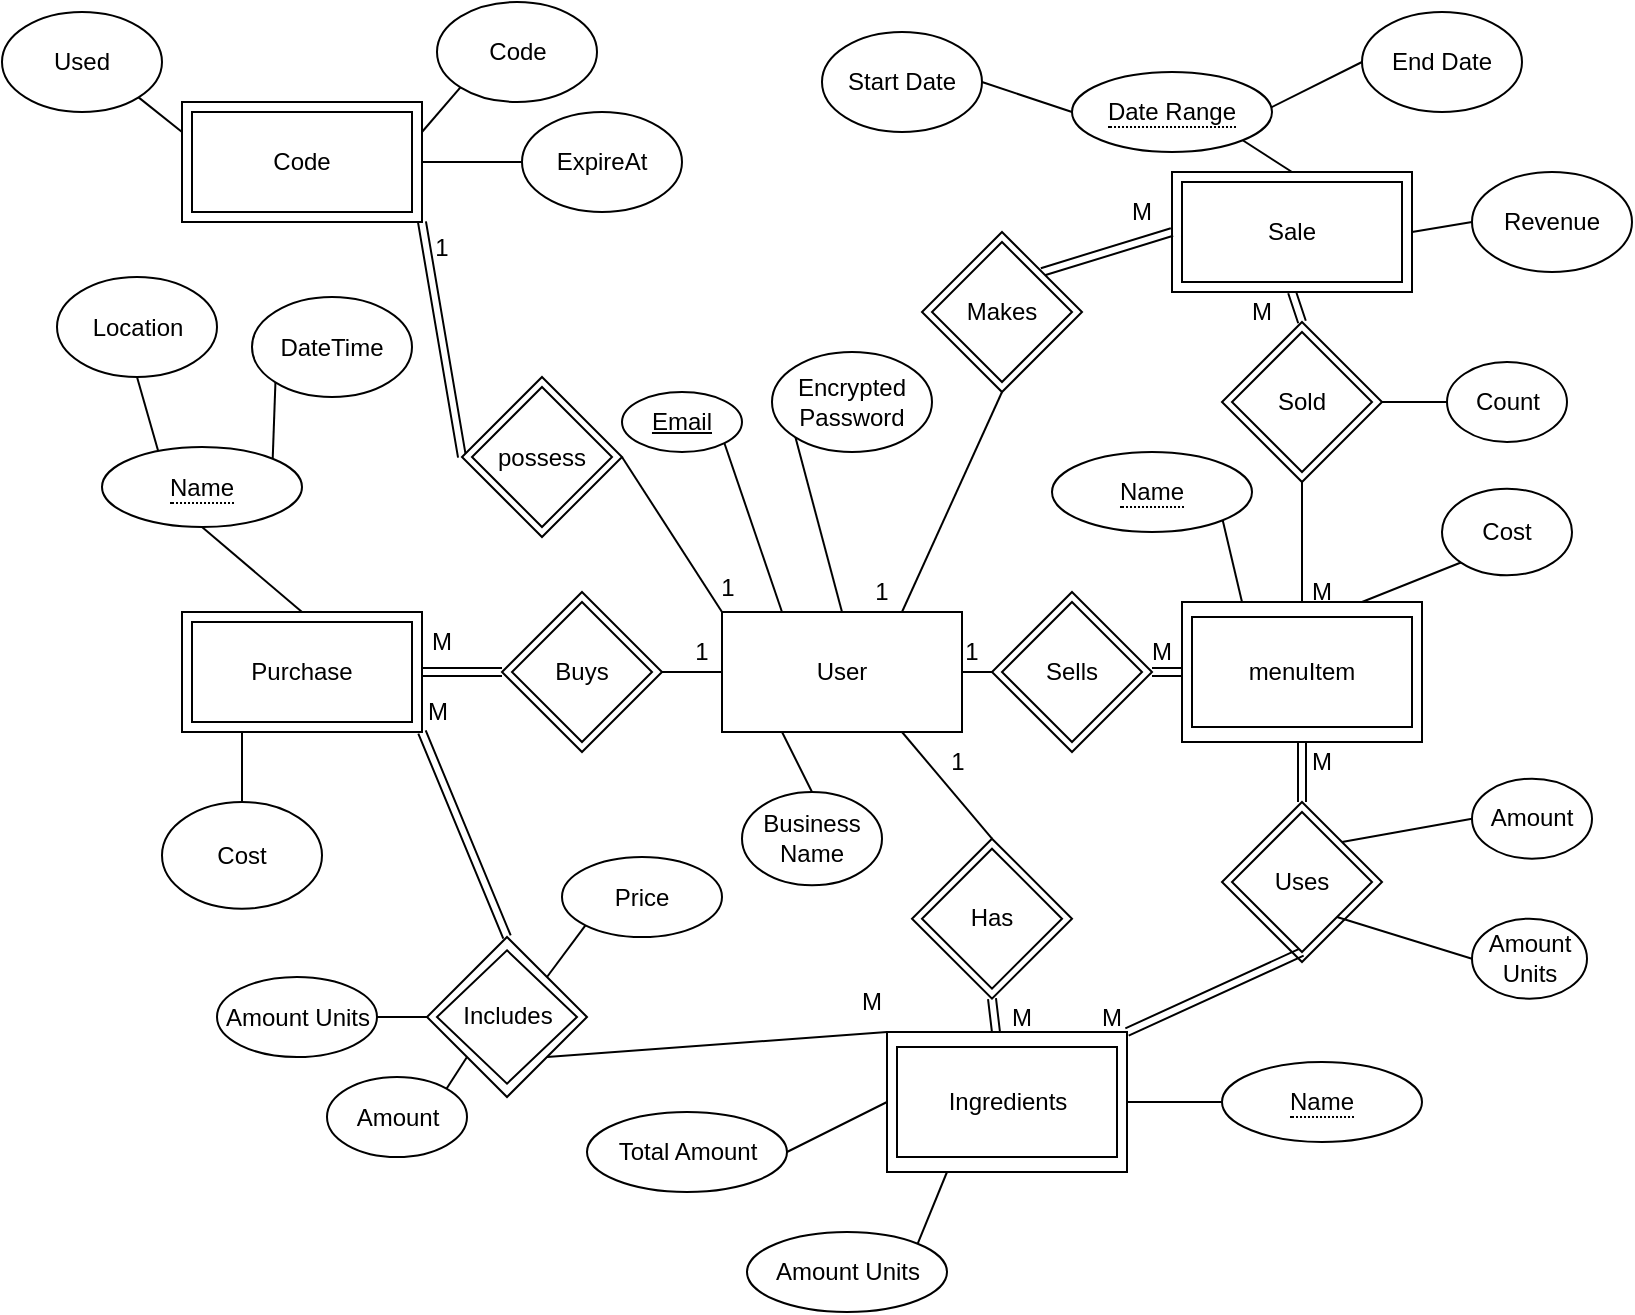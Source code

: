 <mxfile version="24.7.17">
  <diagram name="Page-1" id="fCFc7pycrOQo_hTFgm1E">
    <mxGraphModel grid="1" page="1" gridSize="10" guides="1" tooltips="1" connect="1" arrows="1" fold="1" pageScale="1" pageWidth="850" pageHeight="1100" math="0" shadow="0">
      <root>
        <mxCell id="0" />
        <mxCell id="1" parent="0" />
        <mxCell id="YPCTvVwg8Ye1CtPyyY5h-13" style="rounded=0;orthogonalLoop=1;jettySize=auto;html=1;exitX=0;exitY=0.5;exitDx=0;exitDy=0;entryX=1;entryY=0.5;entryDx=0;entryDy=0;endArrow=none;endFill=0;" edge="1" parent="1" source="YPCTvVwg8Ye1CtPyyY5h-1" target="YPCTvVwg8Ye1CtPyyY5h-11">
          <mxGeometry relative="1" as="geometry" />
        </mxCell>
        <mxCell id="YPCTvVwg8Ye1CtPyyY5h-69" style="rounded=0;orthogonalLoop=1;jettySize=auto;html=1;exitX=0.75;exitY=1;exitDx=0;exitDy=0;entryX=0.5;entryY=0;entryDx=0;entryDy=0;endArrow=none;endFill=0;" edge="1" parent="1" source="YPCTvVwg8Ye1CtPyyY5h-1" target="YPCTvVwg8Ye1CtPyyY5h-66">
          <mxGeometry relative="1" as="geometry" />
        </mxCell>
        <mxCell id="YPCTvVwg8Ye1CtPyyY5h-73" style="rounded=0;orthogonalLoop=1;jettySize=auto;html=1;exitX=1;exitY=0.5;exitDx=0;exitDy=0;entryX=0;entryY=0.5;entryDx=0;entryDy=0;endArrow=none;endFill=0;" edge="1" parent="1" source="YPCTvVwg8Ye1CtPyyY5h-1" target="YPCTvVwg8Ye1CtPyyY5h-71">
          <mxGeometry relative="1" as="geometry" />
        </mxCell>
        <mxCell id="YPCTvVwg8Ye1CtPyyY5h-79" style="rounded=0;orthogonalLoop=1;jettySize=auto;html=1;exitX=0.75;exitY=0;exitDx=0;exitDy=0;endArrow=none;endFill=0;" edge="1" parent="1" source="YPCTvVwg8Ye1CtPyyY5h-1">
          <mxGeometry relative="1" as="geometry">
            <mxPoint x="500" y="200" as="targetPoint" />
          </mxGeometry>
        </mxCell>
        <mxCell id="4CRClZlHs79rL-Ye6-aN-5" style="rounded=0;orthogonalLoop=1;jettySize=auto;html=1;exitX=0;exitY=0;exitDx=0;exitDy=0;entryX=1;entryY=0.5;entryDx=0;entryDy=0;endArrow=none;endFill=0;" edge="1" parent="1" source="YPCTvVwg8Ye1CtPyyY5h-1" target="4CRClZlHs79rL-Ye6-aN-1">
          <mxGeometry relative="1" as="geometry" />
        </mxCell>
        <mxCell id="YPCTvVwg8Ye1CtPyyY5h-1" value="User" style="rounded=0;whiteSpace=wrap;html=1;" vertex="1" parent="1">
          <mxGeometry x="360" y="310" width="120" height="60" as="geometry" />
        </mxCell>
        <mxCell id="YPCTvVwg8Ye1CtPyyY5h-5" style="rounded=0;orthogonalLoop=1;jettySize=auto;html=1;exitX=1;exitY=1;exitDx=0;exitDy=0;entryX=0.25;entryY=0;entryDx=0;entryDy=0;endArrow=none;endFill=0;" edge="1" parent="1" source="YPCTvVwg8Ye1CtPyyY5h-3" target="YPCTvVwg8Ye1CtPyyY5h-1">
          <mxGeometry relative="1" as="geometry">
            <mxPoint x="350.251" y="255.858" as="targetPoint" />
          </mxGeometry>
        </mxCell>
        <mxCell id="YPCTvVwg8Ye1CtPyyY5h-3" value="Email" style="ellipse;whiteSpace=wrap;html=1;fontStyle=4" vertex="1" parent="1">
          <mxGeometry x="310" y="200" width="60" height="30" as="geometry" />
        </mxCell>
        <mxCell id="YPCTvVwg8Ye1CtPyyY5h-6" style="rounded=0;orthogonalLoop=1;jettySize=auto;html=1;exitX=0;exitY=1;exitDx=0;exitDy=0;entryX=0.5;entryY=0;entryDx=0;entryDy=0;endArrow=none;endFill=0;" edge="1" parent="1" source="YPCTvVwg8Ye1CtPyyY5h-4" target="YPCTvVwg8Ye1CtPyyY5h-1">
          <mxGeometry relative="1" as="geometry">
            <mxPoint x="399.749" y="255.858" as="targetPoint" />
          </mxGeometry>
        </mxCell>
        <mxCell id="YPCTvVwg8Ye1CtPyyY5h-4" value="Encrypted Password" style="ellipse;whiteSpace=wrap;html=1;" vertex="1" parent="1">
          <mxGeometry x="385" y="180" width="80" height="50" as="geometry" />
        </mxCell>
        <mxCell id="YPCTvVwg8Ye1CtPyyY5h-9" style="rounded=0;orthogonalLoop=1;jettySize=auto;html=1;exitX=0.5;exitY=0;exitDx=0;exitDy=0;entryX=0.25;entryY=1;entryDx=0;entryDy=0;endArrow=none;endFill=0;" edge="1" parent="1" source="YPCTvVwg8Ye1CtPyyY5h-8" target="YPCTvVwg8Ye1CtPyyY5h-1">
          <mxGeometry relative="1" as="geometry" />
        </mxCell>
        <mxCell id="YPCTvVwg8Ye1CtPyyY5h-8" value="Business Name" style="ellipse;whiteSpace=wrap;html=1;" vertex="1" parent="1">
          <mxGeometry x="370" y="400" width="70" height="46.67" as="geometry" />
        </mxCell>
        <mxCell id="YPCTvVwg8Ye1CtPyyY5h-15" style="rounded=0;orthogonalLoop=1;jettySize=auto;html=1;exitX=0;exitY=0.5;exitDx=0;exitDy=0;entryX=1;entryY=0.5;entryDx=0;entryDy=0;endArrow=none;endFill=0;shape=link;" edge="1" parent="1" source="YPCTvVwg8Ye1CtPyyY5h-11" target="YPCTvVwg8Ye1CtPyyY5h-14">
          <mxGeometry relative="1" as="geometry" />
        </mxCell>
        <mxCell id="YPCTvVwg8Ye1CtPyyY5h-11" value="" style="rhombus;whiteSpace=wrap;html=1;" vertex="1" parent="1">
          <mxGeometry x="250" y="300" width="80" height="80" as="geometry" />
        </mxCell>
        <mxCell id="YPCTvVwg8Ye1CtPyyY5h-12" value="Buys" style="rhombus;whiteSpace=wrap;html=1;" vertex="1" parent="1">
          <mxGeometry x="255" y="305" width="70" height="70" as="geometry" />
        </mxCell>
        <mxCell id="YPCTvVwg8Ye1CtPyyY5h-106" style="rounded=0;orthogonalLoop=1;jettySize=auto;html=1;exitX=1;exitY=1;exitDx=0;exitDy=0;entryX=0.5;entryY=0;entryDx=0;entryDy=0;endArrow=none;endFill=0;shape=link;" edge="1" parent="1" source="YPCTvVwg8Ye1CtPyyY5h-14" target="YPCTvVwg8Ye1CtPyyY5h-104">
          <mxGeometry relative="1" as="geometry" />
        </mxCell>
        <mxCell id="YPCTvVwg8Ye1CtPyyY5h-14" value="Transactions" style="rounded=0;whiteSpace=wrap;html=1;" vertex="1" parent="1">
          <mxGeometry x="90" y="310" width="120" height="60" as="geometry" />
        </mxCell>
        <mxCell id="YPCTvVwg8Ye1CtPyyY5h-27" style="rounded=0;orthogonalLoop=1;jettySize=auto;html=1;exitX=0;exitY=1;exitDx=0;exitDy=0;entryX=1;entryY=0;entryDx=0;entryDy=0;endArrow=none;endFill=0;" edge="1" parent="1" source="YPCTvVwg8Ye1CtPyyY5h-25" target="YPCTvVwg8Ye1CtPyyY5h-122">
          <mxGeometry relative="1" as="geometry" />
        </mxCell>
        <mxCell id="YPCTvVwg8Ye1CtPyyY5h-25" value="DateTime" style="ellipse;whiteSpace=wrap;html=1;" vertex="1" parent="1">
          <mxGeometry x="125" y="152.5" width="80" height="50" as="geometry" />
        </mxCell>
        <mxCell id="YPCTvVwg8Ye1CtPyyY5h-26" value="Purchase" style="rounded=0;whiteSpace=wrap;html=1;" vertex="1" parent="1">
          <mxGeometry x="95" y="315" width="110" height="50" as="geometry" />
        </mxCell>
        <mxCell id="YPCTvVwg8Ye1CtPyyY5h-111" style="rounded=0;orthogonalLoop=1;jettySize=auto;html=1;exitX=0.5;exitY=1;exitDx=0;exitDy=0;entryX=0.292;entryY=0.146;entryDx=0;entryDy=0;entryPerimeter=0;endArrow=none;endFill=0;" edge="1" parent="1" source="YPCTvVwg8Ye1CtPyyY5h-30" target="YPCTvVwg8Ye1CtPyyY5h-122">
          <mxGeometry relative="1" as="geometry" />
        </mxCell>
        <mxCell id="YPCTvVwg8Ye1CtPyyY5h-30" value="Location" style="ellipse;whiteSpace=wrap;html=1;" vertex="1" parent="1">
          <mxGeometry x="27.5" y="142.5" width="80" height="50" as="geometry" />
        </mxCell>
        <mxCell id="YPCTvVwg8Ye1CtPyyY5h-107" style="rounded=0;orthogonalLoop=1;jettySize=auto;html=1;entryX=0.25;entryY=1;entryDx=0;entryDy=0;endArrow=none;endFill=0;" edge="1" parent="1" source="YPCTvVwg8Ye1CtPyyY5h-35" target="YPCTvVwg8Ye1CtPyyY5h-14">
          <mxGeometry relative="1" as="geometry" />
        </mxCell>
        <mxCell id="YPCTvVwg8Ye1CtPyyY5h-35" value="Cost" style="ellipse;whiteSpace=wrap;html=1;" vertex="1" parent="1">
          <mxGeometry x="80" y="405" width="80" height="53.34" as="geometry" />
        </mxCell>
        <mxCell id="YPCTvVwg8Ye1CtPyyY5h-46" style="rounded=0;orthogonalLoop=1;jettySize=auto;html=1;exitX=0.5;exitY=1;exitDx=0;exitDy=0;entryX=0.5;entryY=0;entryDx=0;entryDy=0;endArrow=none;endFill=0;shape=link;" edge="1" parent="1" source="YPCTvVwg8Ye1CtPyyY5h-36" target="YPCTvVwg8Ye1CtPyyY5h-42">
          <mxGeometry relative="1" as="geometry">
            <mxPoint x="650" y="400" as="targetPoint" />
          </mxGeometry>
        </mxCell>
        <mxCell id="YPCTvVwg8Ye1CtPyyY5h-36" value="menuItem" style="rounded=0;whiteSpace=wrap;html=1;" vertex="1" parent="1">
          <mxGeometry x="590" y="305" width="120" height="70" as="geometry" />
        </mxCell>
        <mxCell id="YPCTvVwg8Ye1CtPyyY5h-38" value="menuItem" style="rounded=0;whiteSpace=wrap;html=1;" vertex="1" parent="1">
          <mxGeometry x="595" y="312.5" width="110" height="55" as="geometry" />
        </mxCell>
        <mxCell id="YPCTvVwg8Ye1CtPyyY5h-50" style="rounded=0;orthogonalLoop=1;jettySize=auto;html=1;exitX=1;exitY=1;exitDx=0;exitDy=0;entryX=0.25;entryY=0;entryDx=0;entryDy=0;endArrow=none;endFill=0;" edge="1" parent="1" source="YPCTvVwg8Ye1CtPyyY5h-60" target="YPCTvVwg8Ye1CtPyyY5h-36">
          <mxGeometry relative="1" as="geometry">
            <mxPoint x="617.5" y="285" as="sourcePoint" />
          </mxGeometry>
        </mxCell>
        <mxCell id="YPCTvVwg8Ye1CtPyyY5h-51" style="rounded=0;orthogonalLoop=1;jettySize=auto;html=1;exitX=0;exitY=1;exitDx=0;exitDy=0;entryX=0.75;entryY=0;entryDx=0;entryDy=0;endArrow=none;endFill=0;" edge="1" parent="1" source="YPCTvVwg8Ye1CtPyyY5h-41" target="YPCTvVwg8Ye1CtPyyY5h-36">
          <mxGeometry relative="1" as="geometry" />
        </mxCell>
        <mxCell id="YPCTvVwg8Ye1CtPyyY5h-41" value="Cost" style="ellipse;whiteSpace=wrap;html=1;" vertex="1" parent="1">
          <mxGeometry x="720" y="248.34" width="65" height="43.33" as="geometry" />
        </mxCell>
        <mxCell id="YPCTvVwg8Ye1CtPyyY5h-42" value="" style="rhombus;whiteSpace=wrap;html=1;" vertex="1" parent="1">
          <mxGeometry x="610" y="405" width="80" height="80" as="geometry" />
        </mxCell>
        <mxCell id="YPCTvVwg8Ye1CtPyyY5h-59" style="rounded=0;orthogonalLoop=1;jettySize=auto;html=1;exitX=0.5;exitY=1;exitDx=0;exitDy=0;entryX=1;entryY=0;entryDx=0;entryDy=0;endArrow=none;endFill=0;shape=link;" edge="1" parent="1" source="YPCTvVwg8Ye1CtPyyY5h-43" target="YPCTvVwg8Ye1CtPyyY5h-57">
          <mxGeometry relative="1" as="geometry" />
        </mxCell>
        <mxCell id="YPCTvVwg8Ye1CtPyyY5h-43" value="Uses" style="rhombus;whiteSpace=wrap;html=1;" vertex="1" parent="1">
          <mxGeometry x="615" y="410" width="70" height="70" as="geometry" />
        </mxCell>
        <mxCell id="YPCTvVwg8Ye1CtPyyY5h-54" style="rounded=0;orthogonalLoop=1;jettySize=auto;html=1;exitX=0;exitY=0.5;exitDx=0;exitDy=0;entryX=1;entryY=0;entryDx=0;entryDy=0;endArrow=none;endFill=0;" edge="1" parent="1" source="YPCTvVwg8Ye1CtPyyY5h-52" target="YPCTvVwg8Ye1CtPyyY5h-42">
          <mxGeometry relative="1" as="geometry" />
        </mxCell>
        <mxCell id="YPCTvVwg8Ye1CtPyyY5h-52" value="Amount" style="ellipse;whiteSpace=wrap;html=1;" vertex="1" parent="1">
          <mxGeometry x="735" y="393.34" width="60" height="40" as="geometry" />
        </mxCell>
        <mxCell id="YPCTvVwg8Ye1CtPyyY5h-55" style="rounded=0;orthogonalLoop=1;jettySize=auto;html=1;exitX=0;exitY=0.5;exitDx=0;exitDy=0;entryX=1;entryY=1;entryDx=0;entryDy=0;endArrow=none;endFill=0;" edge="1" parent="1" source="YPCTvVwg8Ye1CtPyyY5h-53" target="YPCTvVwg8Ye1CtPyyY5h-43">
          <mxGeometry relative="1" as="geometry" />
        </mxCell>
        <mxCell id="YPCTvVwg8Ye1CtPyyY5h-53" value="Amount Units" style="ellipse;whiteSpace=wrap;html=1;" vertex="1" parent="1">
          <mxGeometry x="735" y="463.34" width="57.5" height="40" as="geometry" />
        </mxCell>
        <mxCell id="YPCTvVwg8Ye1CtPyyY5h-116" style="rounded=0;orthogonalLoop=1;jettySize=auto;html=1;exitX=1;exitY=0.5;exitDx=0;exitDy=0;entryX=0;entryY=0.5;entryDx=0;entryDy=0;endArrow=none;endFill=0;" edge="1" parent="1" source="YPCTvVwg8Ye1CtPyyY5h-57" target="YPCTvVwg8Ye1CtPyyY5h-113">
          <mxGeometry relative="1" as="geometry" />
        </mxCell>
        <mxCell id="YPCTvVwg8Ye1CtPyyY5h-57" value="menuItem" style="rounded=0;whiteSpace=wrap;html=1;" vertex="1" parent="1">
          <mxGeometry x="442.5" y="520" width="120" height="70" as="geometry" />
        </mxCell>
        <mxCell id="YPCTvVwg8Ye1CtPyyY5h-58" value="Ingredients" style="rounded=0;whiteSpace=wrap;html=1;" vertex="1" parent="1">
          <mxGeometry x="447.5" y="527.5" width="110" height="55" as="geometry" />
        </mxCell>
        <mxCell id="YPCTvVwg8Ye1CtPyyY5h-60" value="&lt;span style=&quot;border-bottom: 1px dotted&quot;&gt;Name&lt;/span&gt;" style="ellipse;whiteSpace=wrap;html=1;align=center;" vertex="1" parent="1">
          <mxGeometry x="525" y="230.0" width="100" height="40" as="geometry" />
        </mxCell>
        <mxCell id="YPCTvVwg8Ye1CtPyyY5h-62" style="rounded=0;orthogonalLoop=1;jettySize=auto;html=1;exitX=1;exitY=0.5;exitDx=0;exitDy=0;entryX=0;entryY=0.5;entryDx=0;entryDy=0;endArrow=none;endFill=0;" edge="1" parent="1" source="YPCTvVwg8Ye1CtPyyY5h-61" target="YPCTvVwg8Ye1CtPyyY5h-57">
          <mxGeometry relative="1" as="geometry" />
        </mxCell>
        <mxCell id="YPCTvVwg8Ye1CtPyyY5h-61" value="Total Amount" style="ellipse;whiteSpace=wrap;html=1;align=center;" vertex="1" parent="1">
          <mxGeometry x="292.5" y="560" width="100" height="40" as="geometry" />
        </mxCell>
        <mxCell id="YPCTvVwg8Ye1CtPyyY5h-64" style="rounded=0;orthogonalLoop=1;jettySize=auto;html=1;exitX=1;exitY=0;exitDx=0;exitDy=0;entryX=0.25;entryY=1;entryDx=0;entryDy=0;endArrow=none;endFill=0;" edge="1" parent="1" source="YPCTvVwg8Ye1CtPyyY5h-63" target="YPCTvVwg8Ye1CtPyyY5h-57">
          <mxGeometry relative="1" as="geometry" />
        </mxCell>
        <mxCell id="YPCTvVwg8Ye1CtPyyY5h-63" value="Amount Units" style="ellipse;whiteSpace=wrap;html=1;align=center;" vertex="1" parent="1">
          <mxGeometry x="372.5" y="620" width="100" height="40" as="geometry" />
        </mxCell>
        <mxCell id="YPCTvVwg8Ye1CtPyyY5h-70" style="rounded=0;orthogonalLoop=1;jettySize=auto;html=1;exitX=0.5;exitY=1;exitDx=0;exitDy=0;entryX=0.454;entryY=0;entryDx=0;entryDy=0;endArrow=none;endFill=0;entryPerimeter=0;shape=link;" edge="1" parent="1" source="YPCTvVwg8Ye1CtPyyY5h-66" target="YPCTvVwg8Ye1CtPyyY5h-57">
          <mxGeometry relative="1" as="geometry" />
        </mxCell>
        <mxCell id="YPCTvVwg8Ye1CtPyyY5h-66" value="" style="rhombus;whiteSpace=wrap;html=1;" vertex="1" parent="1">
          <mxGeometry x="455" y="423.34" width="80" height="80" as="geometry" />
        </mxCell>
        <mxCell id="YPCTvVwg8Ye1CtPyyY5h-67" value="Has" style="rhombus;whiteSpace=wrap;html=1;" vertex="1" parent="1">
          <mxGeometry x="460" y="428.34" width="70" height="70" as="geometry" />
        </mxCell>
        <mxCell id="YPCTvVwg8Ye1CtPyyY5h-75" style="rounded=0;orthogonalLoop=1;jettySize=auto;html=1;exitX=1;exitY=0.5;exitDx=0;exitDy=0;entryX=0;entryY=0.5;entryDx=0;entryDy=0;endArrow=none;endFill=0;shape=link;" edge="1" parent="1" source="YPCTvVwg8Ye1CtPyyY5h-71" target="YPCTvVwg8Ye1CtPyyY5h-36">
          <mxGeometry relative="1" as="geometry" />
        </mxCell>
        <mxCell id="YPCTvVwg8Ye1CtPyyY5h-71" value="" style="rhombus;whiteSpace=wrap;html=1;" vertex="1" parent="1">
          <mxGeometry x="495" y="300" width="80" height="80" as="geometry" />
        </mxCell>
        <mxCell id="YPCTvVwg8Ye1CtPyyY5h-72" value="Sells" style="rhombus;whiteSpace=wrap;html=1;" vertex="1" parent="1">
          <mxGeometry x="500" y="305" width="70" height="70" as="geometry" />
        </mxCell>
        <mxCell id="YPCTvVwg8Ye1CtPyyY5h-95" style="rounded=0;orthogonalLoop=1;jettySize=auto;html=1;exitX=0.5;exitY=1;exitDx=0;exitDy=0;entryX=0.5;entryY=0;entryDx=0;entryDy=0;endArrow=none;endFill=0;shape=link;" edge="1" parent="1" source="YPCTvVwg8Ye1CtPyyY5h-76" target="YPCTvVwg8Ye1CtPyyY5h-93">
          <mxGeometry relative="1" as="geometry" />
        </mxCell>
        <mxCell id="YPCTvVwg8Ye1CtPyyY5h-76" value="Transactions" style="rounded=0;whiteSpace=wrap;html=1;" vertex="1" parent="1">
          <mxGeometry x="585" y="90" width="120" height="60" as="geometry" />
        </mxCell>
        <mxCell id="YPCTvVwg8Ye1CtPyyY5h-77" value="Sale" style="rounded=0;whiteSpace=wrap;html=1;" vertex="1" parent="1">
          <mxGeometry x="590" y="95" width="110" height="50" as="geometry" />
        </mxCell>
        <mxCell id="YPCTvVwg8Ye1CtPyyY5h-87" style="rounded=0;orthogonalLoop=1;jettySize=auto;html=1;exitX=1;exitY=0;exitDx=0;exitDy=0;entryX=0;entryY=0.5;entryDx=0;entryDy=0;endArrow=none;endFill=0;shape=link;" edge="1" parent="1" source="YPCTvVwg8Ye1CtPyyY5h-80" target="YPCTvVwg8Ye1CtPyyY5h-76">
          <mxGeometry relative="1" as="geometry" />
        </mxCell>
        <mxCell id="YPCTvVwg8Ye1CtPyyY5h-80" value="" style="rhombus;whiteSpace=wrap;html=1;" vertex="1" parent="1">
          <mxGeometry x="460" y="120" width="80" height="80" as="geometry" />
        </mxCell>
        <mxCell id="YPCTvVwg8Ye1CtPyyY5h-81" value="Makes" style="rhombus;whiteSpace=wrap;html=1;" vertex="1" parent="1">
          <mxGeometry x="465" y="125" width="70" height="70" as="geometry" />
        </mxCell>
        <mxCell id="YPCTvVwg8Ye1CtPyyY5h-90" style="rounded=0;orthogonalLoop=1;jettySize=auto;html=1;exitX=1;exitY=0.5;exitDx=0;exitDy=0;entryX=0;entryY=0.5;entryDx=0;entryDy=0;endArrow=none;endFill=0;" edge="1" parent="1" source="YPCTvVwg8Ye1CtPyyY5h-82" target="YPCTvVwg8Ye1CtPyyY5h-89">
          <mxGeometry relative="1" as="geometry" />
        </mxCell>
        <mxCell id="YPCTvVwg8Ye1CtPyyY5h-82" value="Start Date" style="ellipse;whiteSpace=wrap;html=1;" vertex="1" parent="1">
          <mxGeometry x="410" y="20" width="80" height="50" as="geometry" />
        </mxCell>
        <mxCell id="YPCTvVwg8Ye1CtPyyY5h-86" style="rounded=0;orthogonalLoop=1;jettySize=auto;html=1;exitX=0;exitY=0.5;exitDx=0;exitDy=0;entryX=1;entryY=0.5;entryDx=0;entryDy=0;endArrow=none;endFill=0;" edge="1" parent="1" source="YPCTvVwg8Ye1CtPyyY5h-83">
          <mxGeometry relative="1" as="geometry">
            <mxPoint x="630" y="60" as="targetPoint" />
          </mxGeometry>
        </mxCell>
        <mxCell id="YPCTvVwg8Ye1CtPyyY5h-83" value="End Date" style="ellipse;whiteSpace=wrap;html=1;" vertex="1" parent="1">
          <mxGeometry x="680" y="10" width="80" height="50" as="geometry" />
        </mxCell>
        <mxCell id="YPCTvVwg8Ye1CtPyyY5h-91" style="rounded=0;orthogonalLoop=1;jettySize=auto;html=1;exitX=1;exitY=1;exitDx=0;exitDy=0;entryX=0.5;entryY=0;entryDx=0;entryDy=0;endArrow=none;endFill=0;" edge="1" parent="1" source="YPCTvVwg8Ye1CtPyyY5h-89" target="YPCTvVwg8Ye1CtPyyY5h-76">
          <mxGeometry relative="1" as="geometry" />
        </mxCell>
        <mxCell id="YPCTvVwg8Ye1CtPyyY5h-89" value="&lt;span style=&quot;border-bottom: 1px dotted&quot;&gt;Date Range&lt;/span&gt;" style="ellipse;whiteSpace=wrap;html=1;align=center;" vertex="1" parent="1">
          <mxGeometry x="535" y="40.0" width="100" height="40" as="geometry" />
        </mxCell>
        <mxCell id="YPCTvVwg8Ye1CtPyyY5h-99" style="rounded=0;orthogonalLoop=1;jettySize=auto;html=1;exitX=0.5;exitY=1;exitDx=0;exitDy=0;entryX=0.5;entryY=0;entryDx=0;entryDy=0;endArrow=none;endFill=0;" edge="1" parent="1" source="YPCTvVwg8Ye1CtPyyY5h-93" target="YPCTvVwg8Ye1CtPyyY5h-36">
          <mxGeometry relative="1" as="geometry" />
        </mxCell>
        <mxCell id="YPCTvVwg8Ye1CtPyyY5h-101" style="rounded=0;orthogonalLoop=1;jettySize=auto;html=1;exitX=1;exitY=0.5;exitDx=0;exitDy=0;entryX=0;entryY=0.5;entryDx=0;entryDy=0;endArrow=none;endFill=0;" edge="1" parent="1" source="YPCTvVwg8Ye1CtPyyY5h-93" target="YPCTvVwg8Ye1CtPyyY5h-100">
          <mxGeometry relative="1" as="geometry" />
        </mxCell>
        <mxCell id="YPCTvVwg8Ye1CtPyyY5h-93" value="" style="rhombus;whiteSpace=wrap;html=1;" vertex="1" parent="1">
          <mxGeometry x="610" y="165" width="80" height="80" as="geometry" />
        </mxCell>
        <mxCell id="YPCTvVwg8Ye1CtPyyY5h-94" value="Sold" style="rhombus;whiteSpace=wrap;html=1;" vertex="1" parent="1">
          <mxGeometry x="615" y="170" width="70" height="70" as="geometry" />
        </mxCell>
        <mxCell id="YPCTvVwg8Ye1CtPyyY5h-98" style="rounded=0;orthogonalLoop=1;jettySize=auto;html=1;exitX=0;exitY=0.5;exitDx=0;exitDy=0;entryX=1;entryY=0.5;entryDx=0;entryDy=0;endArrow=none;endFill=0;" edge="1" parent="1" source="YPCTvVwg8Ye1CtPyyY5h-96" target="YPCTvVwg8Ye1CtPyyY5h-76">
          <mxGeometry relative="1" as="geometry" />
        </mxCell>
        <mxCell id="YPCTvVwg8Ye1CtPyyY5h-96" value="Revenue" style="ellipse;whiteSpace=wrap;html=1;" vertex="1" parent="1">
          <mxGeometry x="735" y="90" width="80" height="50" as="geometry" />
        </mxCell>
        <mxCell id="YPCTvVwg8Ye1CtPyyY5h-100" value="Count" style="ellipse;whiteSpace=wrap;html=1;" vertex="1" parent="1">
          <mxGeometry x="722.5" y="185" width="60" height="40" as="geometry" />
        </mxCell>
        <mxCell id="YPCTvVwg8Ye1CtPyyY5h-112" style="rounded=0;orthogonalLoop=1;jettySize=auto;html=1;exitX=1;exitY=1;exitDx=0;exitDy=0;entryX=0;entryY=0;entryDx=0;entryDy=0;endArrow=none;endFill=0;" edge="1" parent="1" source="YPCTvVwg8Ye1CtPyyY5h-104" target="YPCTvVwg8Ye1CtPyyY5h-57">
          <mxGeometry relative="1" as="geometry" />
        </mxCell>
        <mxCell id="Vfr4PyLN1I8eH3ngabEP-2" style="rounded=0;orthogonalLoop=1;jettySize=auto;html=1;exitX=1;exitY=0;exitDx=0;exitDy=0;entryX=0;entryY=1;entryDx=0;entryDy=0;endArrow=none;endFill=0;" edge="1" parent="1" source="YPCTvVwg8Ye1CtPyyY5h-104" target="Vfr4PyLN1I8eH3ngabEP-1">
          <mxGeometry relative="1" as="geometry" />
        </mxCell>
        <mxCell id="YPCTvVwg8Ye1CtPyyY5h-104" value="" style="rhombus;whiteSpace=wrap;html=1;" vertex="1" parent="1">
          <mxGeometry x="212.5" y="472.5" width="80" height="80" as="geometry" />
        </mxCell>
        <mxCell id="YPCTvVwg8Ye1CtPyyY5h-105" value="Includes" style="rhombus;whiteSpace=wrap;html=1;" vertex="1" parent="1">
          <mxGeometry x="217.5" y="479.16" width="70" height="66.67" as="geometry" />
        </mxCell>
        <mxCell id="YPCTvVwg8Ye1CtPyyY5h-113" value="&lt;span style=&quot;border-bottom: 1px dotted&quot;&gt;Name&lt;/span&gt;" style="ellipse;whiteSpace=wrap;html=1;align=center;" vertex="1" parent="1">
          <mxGeometry x="610" y="535" width="100" height="40" as="geometry" />
        </mxCell>
        <mxCell id="YPCTvVwg8Ye1CtPyyY5h-121" style="rounded=0;orthogonalLoop=1;jettySize=auto;html=1;exitX=1;exitY=0;exitDx=0;exitDy=0;entryX=0;entryY=1;entryDx=0;entryDy=0;endArrow=none;endFill=0;" edge="1" parent="1" source="YPCTvVwg8Ye1CtPyyY5h-117" target="YPCTvVwg8Ye1CtPyyY5h-104">
          <mxGeometry relative="1" as="geometry" />
        </mxCell>
        <mxCell id="YPCTvVwg8Ye1CtPyyY5h-117" value="Amount" style="ellipse;whiteSpace=wrap;html=1;" vertex="1" parent="1">
          <mxGeometry x="162.5" y="542.5" width="70" height="40" as="geometry" />
        </mxCell>
        <mxCell id="YPCTvVwg8Ye1CtPyyY5h-120" style="rounded=0;orthogonalLoop=1;jettySize=auto;html=1;exitX=1;exitY=0.5;exitDx=0;exitDy=0;entryX=0;entryY=0.5;entryDx=0;entryDy=0;endArrow=none;endFill=0;" edge="1" parent="1" source="YPCTvVwg8Ye1CtPyyY5h-118" target="YPCTvVwg8Ye1CtPyyY5h-104">
          <mxGeometry relative="1" as="geometry">
            <mxPoint x="245.5" y="452.5" as="targetPoint" />
          </mxGeometry>
        </mxCell>
        <mxCell id="YPCTvVwg8Ye1CtPyyY5h-118" value="Amount Units" style="ellipse;whiteSpace=wrap;html=1;" vertex="1" parent="1">
          <mxGeometry x="107.5" y="492.5" width="80" height="40" as="geometry" />
        </mxCell>
        <mxCell id="YPCTvVwg8Ye1CtPyyY5h-123" style="rounded=0;orthogonalLoop=1;jettySize=auto;html=1;exitX=0.5;exitY=1;exitDx=0;exitDy=0;entryX=0.5;entryY=0;entryDx=0;entryDy=0;endArrow=none;endFill=0;" edge="1" parent="1" source="YPCTvVwg8Ye1CtPyyY5h-122" target="YPCTvVwg8Ye1CtPyyY5h-14">
          <mxGeometry relative="1" as="geometry" />
        </mxCell>
        <mxCell id="YPCTvVwg8Ye1CtPyyY5h-122" value="&lt;span style=&quot;border-bottom: 1px dotted&quot;&gt;Name&lt;/span&gt;" style="ellipse;whiteSpace=wrap;html=1;align=center;" vertex="1" parent="1">
          <mxGeometry x="50" y="227.5" width="100" height="40" as="geometry" />
        </mxCell>
        <mxCell id="G4DBP3oBoOFOcDz8QZ_r-2" value="M" style="text;html=1;align=center;verticalAlign=middle;whiteSpace=wrap;rounded=0;" vertex="1" parent="1">
          <mxGeometry x="550" y="315" width="60" height="30" as="geometry" />
        </mxCell>
        <mxCell id="G4DBP3oBoOFOcDz8QZ_r-3" value="M" style="text;html=1;align=center;verticalAlign=middle;whiteSpace=wrap;rounded=0;" vertex="1" parent="1">
          <mxGeometry x="480" y="497.5" width="60" height="30" as="geometry" />
        </mxCell>
        <mxCell id="G4DBP3oBoOFOcDz8QZ_r-4" value="M" style="text;html=1;align=center;verticalAlign=middle;whiteSpace=wrap;rounded=0;" vertex="1" parent="1">
          <mxGeometry x="190" y="310" width="60" height="30" as="geometry" />
        </mxCell>
        <mxCell id="G4DBP3oBoOFOcDz8QZ_r-5" value="M" style="text;html=1;align=center;verticalAlign=middle;whiteSpace=wrap;rounded=0;" vertex="1" parent="1">
          <mxGeometry x="540" y="95" width="60" height="30" as="geometry" />
        </mxCell>
        <mxCell id="G4DBP3oBoOFOcDz8QZ_r-7" value="M" style="text;html=1;align=center;verticalAlign=middle;whiteSpace=wrap;rounded=0;" vertex="1" parent="1">
          <mxGeometry x="187.5" y="345" width="60" height="30" as="geometry" />
        </mxCell>
        <mxCell id="G4DBP3oBoOFOcDz8QZ_r-8" value="M" style="text;html=1;align=center;verticalAlign=middle;whiteSpace=wrap;rounded=0;" vertex="1" parent="1">
          <mxGeometry x="405" y="490" width="60" height="30" as="geometry" />
        </mxCell>
        <mxCell id="G4DBP3oBoOFOcDz8QZ_r-9" value="M" style="text;html=1;align=center;verticalAlign=middle;whiteSpace=wrap;rounded=0;" vertex="1" parent="1">
          <mxGeometry x="525" y="497.5" width="60" height="30" as="geometry" />
        </mxCell>
        <mxCell id="G4DBP3oBoOFOcDz8QZ_r-10" value="M" style="text;html=1;align=center;verticalAlign=middle;whiteSpace=wrap;rounded=0;" vertex="1" parent="1">
          <mxGeometry x="630" y="370" width="60" height="30" as="geometry" />
        </mxCell>
        <mxCell id="G4DBP3oBoOFOcDz8QZ_r-11" value="M" style="text;html=1;align=center;verticalAlign=middle;whiteSpace=wrap;rounded=0;" vertex="1" parent="1">
          <mxGeometry x="600" y="145" width="60" height="30" as="geometry" />
        </mxCell>
        <mxCell id="G4DBP3oBoOFOcDz8QZ_r-12" value="M" style="text;html=1;align=center;verticalAlign=middle;whiteSpace=wrap;rounded=0;" vertex="1" parent="1">
          <mxGeometry x="630" y="285" width="60" height="30" as="geometry" />
        </mxCell>
        <mxCell id="G4DBP3oBoOFOcDz8QZ_r-13" value="1" style="text;html=1;align=center;verticalAlign=middle;whiteSpace=wrap;rounded=0;" vertex="1" parent="1">
          <mxGeometry x="320" y="315" width="60" height="30" as="geometry" />
        </mxCell>
        <mxCell id="G4DBP3oBoOFOcDz8QZ_r-14" value="1" style="text;html=1;align=center;verticalAlign=middle;whiteSpace=wrap;rounded=0;" vertex="1" parent="1">
          <mxGeometry x="455" y="315" width="60" height="30" as="geometry" />
        </mxCell>
        <mxCell id="G4DBP3oBoOFOcDz8QZ_r-15" value="1" style="text;html=1;align=center;verticalAlign=middle;whiteSpace=wrap;rounded=0;" vertex="1" parent="1">
          <mxGeometry x="447.5" y="370" width="60" height="30" as="geometry" />
        </mxCell>
        <mxCell id="G4DBP3oBoOFOcDz8QZ_r-17" value="1" style="text;html=1;align=center;verticalAlign=middle;whiteSpace=wrap;rounded=0;" vertex="1" parent="1">
          <mxGeometry x="410" y="285" width="60" height="30" as="geometry" />
        </mxCell>
        <mxCell id="Vfr4PyLN1I8eH3ngabEP-1" value="Price" style="ellipse;whiteSpace=wrap;html=1;" vertex="1" parent="1">
          <mxGeometry x="280" y="432.5" width="80" height="40" as="geometry" />
        </mxCell>
        <mxCell id="4CRClZlHs79rL-Ye6-aN-6" style="rounded=0;orthogonalLoop=1;jettySize=auto;html=1;exitX=0;exitY=0.5;exitDx=0;exitDy=0;entryX=1;entryY=1;entryDx=0;entryDy=0;endArrow=none;endFill=0;shape=link;" edge="1" parent="1" source="4CRClZlHs79rL-Ye6-aN-1" target="4CRClZlHs79rL-Ye6-aN-3">
          <mxGeometry relative="1" as="geometry" />
        </mxCell>
        <mxCell id="4CRClZlHs79rL-Ye6-aN-1" value="" style="rhombus;whiteSpace=wrap;html=1;" vertex="1" parent="1">
          <mxGeometry x="230" y="192.5" width="80" height="80" as="geometry" />
        </mxCell>
        <mxCell id="4CRClZlHs79rL-Ye6-aN-2" value="possess" style="rhombus;whiteSpace=wrap;html=1;" vertex="1" parent="1">
          <mxGeometry x="235" y="197.5" width="70" height="70" as="geometry" />
        </mxCell>
        <mxCell id="4CRClZlHs79rL-Ye6-aN-3" value="Transactions" style="rounded=0;whiteSpace=wrap;html=1;" vertex="1" parent="1">
          <mxGeometry x="90" y="55" width="120" height="60" as="geometry" />
        </mxCell>
        <mxCell id="4CRClZlHs79rL-Ye6-aN-4" value="Code" style="rounded=0;whiteSpace=wrap;html=1;" vertex="1" parent="1">
          <mxGeometry x="95" y="60" width="110" height="50" as="geometry" />
        </mxCell>
        <mxCell id="4CRClZlHs79rL-Ye6-aN-7" value="1" style="text;html=1;align=center;verticalAlign=middle;whiteSpace=wrap;rounded=0;" vertex="1" parent="1">
          <mxGeometry x="332.5" y="282.5" width="60" height="30" as="geometry" />
        </mxCell>
        <mxCell id="4CRClZlHs79rL-Ye6-aN-8" value="1" style="text;html=1;align=center;verticalAlign=middle;whiteSpace=wrap;rounded=0;" vertex="1" parent="1">
          <mxGeometry x="190" y="112.5" width="60" height="30" as="geometry" />
        </mxCell>
        <mxCell id="4CRClZlHs79rL-Ye6-aN-10" style="edgeStyle=orthogonalEdgeStyle;rounded=0;orthogonalLoop=1;jettySize=auto;html=1;exitX=0;exitY=0.5;exitDx=0;exitDy=0;entryX=1;entryY=0.5;entryDx=0;entryDy=0;endArrow=none;endFill=0;" edge="1" parent="1" source="4CRClZlHs79rL-Ye6-aN-9" target="4CRClZlHs79rL-Ye6-aN-3">
          <mxGeometry relative="1" as="geometry" />
        </mxCell>
        <mxCell id="4CRClZlHs79rL-Ye6-aN-9" value="ExpireAt" style="ellipse;whiteSpace=wrap;html=1;" vertex="1" parent="1">
          <mxGeometry x="260" y="60" width="80" height="50" as="geometry" />
        </mxCell>
        <mxCell id="4CRClZlHs79rL-Ye6-aN-14" style="rounded=0;orthogonalLoop=1;jettySize=auto;html=1;exitX=0;exitY=1;exitDx=0;exitDy=0;entryX=1;entryY=0.25;entryDx=0;entryDy=0;endArrow=none;endFill=0;" edge="1" parent="1" source="4CRClZlHs79rL-Ye6-aN-11" target="4CRClZlHs79rL-Ye6-aN-3">
          <mxGeometry relative="1" as="geometry" />
        </mxCell>
        <mxCell id="4CRClZlHs79rL-Ye6-aN-11" value="Code" style="ellipse;whiteSpace=wrap;html=1;" vertex="1" parent="1">
          <mxGeometry x="217.5" y="5" width="80" height="50" as="geometry" />
        </mxCell>
        <mxCell id="4CRClZlHs79rL-Ye6-aN-13" style="rounded=0;orthogonalLoop=1;jettySize=auto;html=1;exitX=1;exitY=1;exitDx=0;exitDy=0;entryX=0;entryY=0.25;entryDx=0;entryDy=0;endArrow=none;endFill=0;" edge="1" parent="1" source="4CRClZlHs79rL-Ye6-aN-12" target="4CRClZlHs79rL-Ye6-aN-3">
          <mxGeometry relative="1" as="geometry" />
        </mxCell>
        <mxCell id="4CRClZlHs79rL-Ye6-aN-12" value="Used" style="ellipse;whiteSpace=wrap;html=1;" vertex="1" parent="1">
          <mxGeometry y="10" width="80" height="50" as="geometry" />
        </mxCell>
      </root>
    </mxGraphModel>
  </diagram>
</mxfile>

